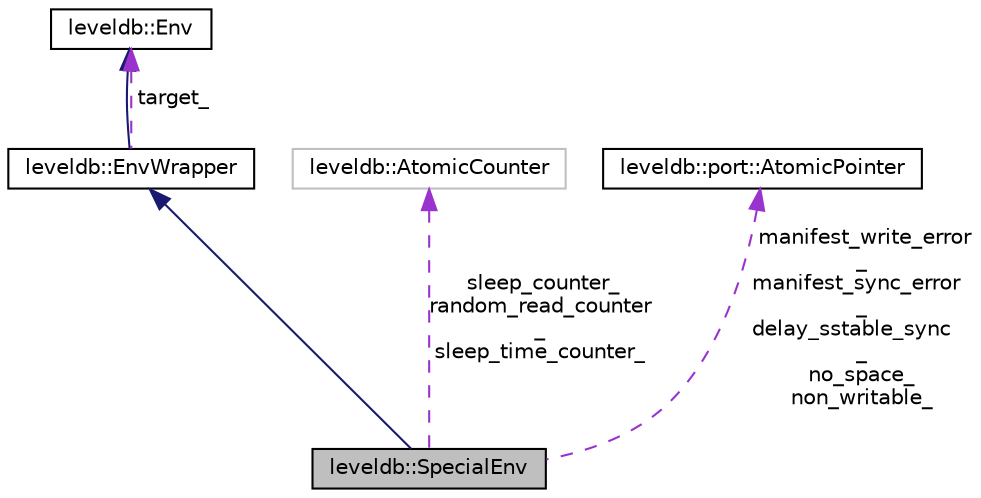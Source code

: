 digraph "leveldb::SpecialEnv"
{
  edge [fontname="Helvetica",fontsize="10",labelfontname="Helvetica",labelfontsize="10"];
  node [fontname="Helvetica",fontsize="10",shape=record];
  Node1 [label="leveldb::SpecialEnv",height=0.2,width=0.4,color="black", fillcolor="grey75", style="filled" fontcolor="black"];
  Node2 -> Node1 [dir="back",color="midnightblue",fontsize="10",style="solid",fontname="Helvetica"];
  Node2 [label="leveldb::EnvWrapper",height=0.2,width=0.4,color="black", fillcolor="white", style="filled",URL="$classleveldb_1_1_env_wrapper.html"];
  Node3 -> Node2 [dir="back",color="midnightblue",fontsize="10",style="solid",fontname="Helvetica"];
  Node3 [label="leveldb::Env",height=0.2,width=0.4,color="black", fillcolor="white", style="filled",URL="$classleveldb_1_1_env.html"];
  Node3 -> Node2 [dir="back",color="darkorchid3",fontsize="10",style="dashed",label=" target_" ,fontname="Helvetica"];
  Node4 -> Node1 [dir="back",color="darkorchid3",fontsize="10",style="dashed",label=" sleep_counter_\nrandom_read_counter\l_\nsleep_time_counter_" ,fontname="Helvetica"];
  Node4 [label="leveldb::AtomicCounter",height=0.2,width=0.4,color="grey75", fillcolor="white", style="filled"];
  Node5 -> Node1 [dir="back",color="darkorchid3",fontsize="10",style="dashed",label=" manifest_write_error\l_\nmanifest_sync_error\l_\ndelay_sstable_sync\l_\nno_space_\nnon_writable_" ,fontname="Helvetica"];
  Node5 [label="leveldb::port::AtomicPointer",height=0.2,width=0.4,color="black", fillcolor="white", style="filled",URL="$classleveldb_1_1port_1_1_atomic_pointer.html"];
}
